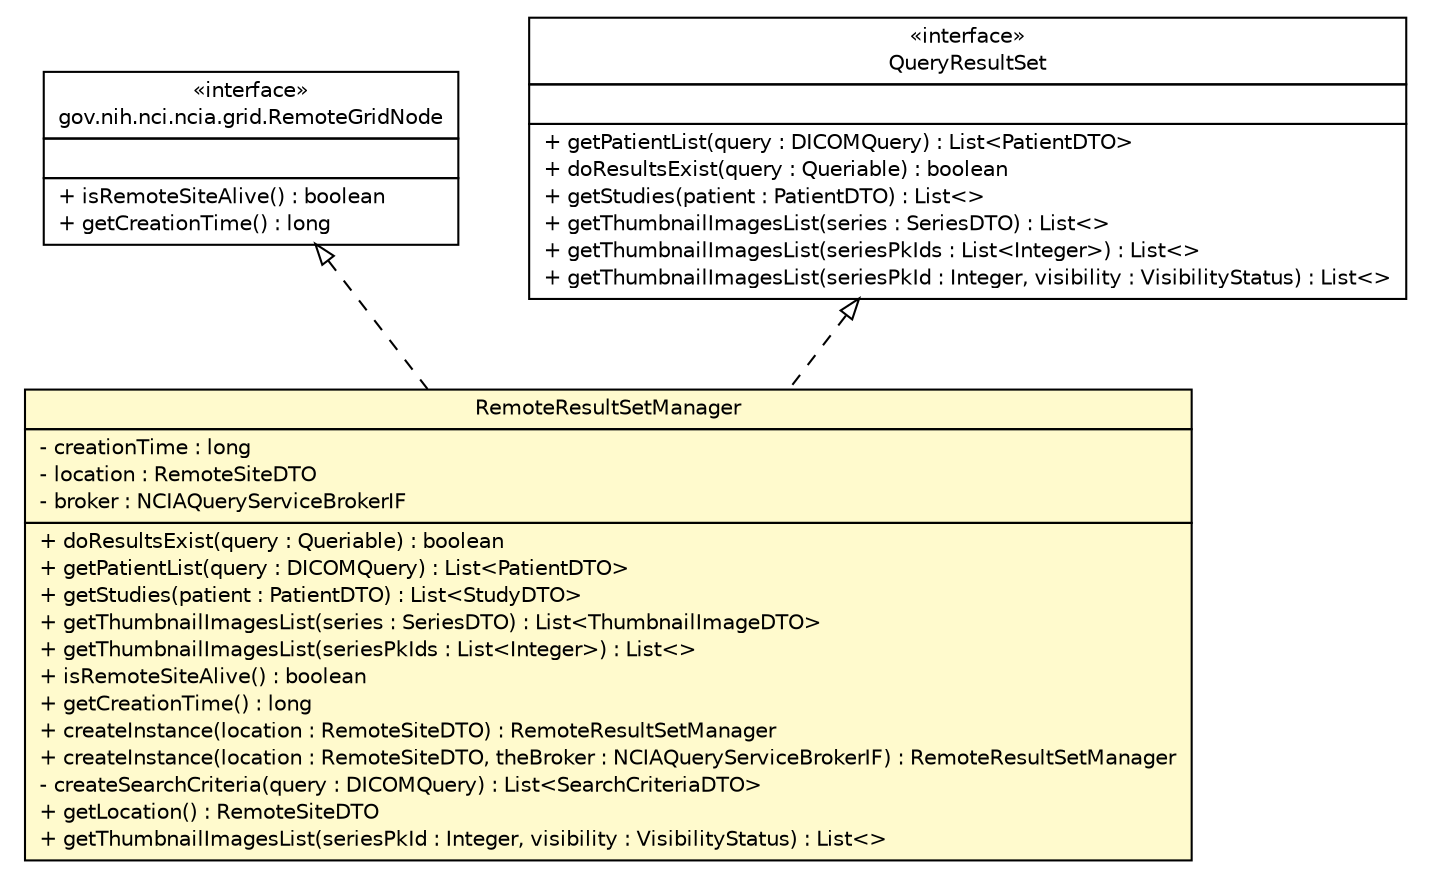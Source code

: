 #!/usr/local/bin/dot
#
# Class diagram 
# Generated by UmlGraph version 4.8 (http://www.spinellis.gr/sw/umlgraph)
#

digraph G {
	edge [fontname="Helvetica",fontsize=10,labelfontname="Helvetica",labelfontsize=10];
	node [fontname="Helvetica",fontsize=10,shape=plaintext];
	// gov.nih.nci.ncia.grid.RemoteGridNode
	c53387 [label=<<table border="0" cellborder="1" cellspacing="0" cellpadding="2" port="p" href="../grid/RemoteGridNode.html">
		<tr><td><table border="0" cellspacing="0" cellpadding="1">
			<tr><td> &laquo;interface&raquo; </td></tr>
			<tr><td> gov.nih.nci.ncia.grid.RemoteGridNode </td></tr>
		</table></td></tr>
		<tr><td><table border="0" cellspacing="0" cellpadding="1">
			<tr><td align="left">  </td></tr>
		</table></td></tr>
		<tr><td><table border="0" cellspacing="0" cellpadding="1">
			<tr><td align="left"> + isRemoteSiteAlive() : boolean </td></tr>
			<tr><td align="left"> + getCreationTime() : long </td></tr>
		</table></td></tr>
		</table>>, fontname="Helvetica", fontcolor="black", fontsize=10.0];
	// gov.nih.nci.ncia.resultset.QueryResultSet
	c53472 [label=<<table border="0" cellborder="1" cellspacing="0" cellpadding="2" port="p" href="./QueryResultSet.html">
		<tr><td><table border="0" cellspacing="0" cellpadding="1">
			<tr><td> &laquo;interface&raquo; </td></tr>
			<tr><td> QueryResultSet </td></tr>
		</table></td></tr>
		<tr><td><table border="0" cellspacing="0" cellpadding="1">
			<tr><td align="left">  </td></tr>
		</table></td></tr>
		<tr><td><table border="0" cellspacing="0" cellpadding="1">
			<tr><td align="left"> + getPatientList(query : DICOMQuery) : List&lt;PatientDTO&gt; </td></tr>
			<tr><td align="left"> + doResultsExist(query : Queriable) : boolean </td></tr>
			<tr><td align="left"> + getStudies(patient : PatientDTO) : List&lt;&gt; </td></tr>
			<tr><td align="left"> + getThumbnailImagesList(series : SeriesDTO) : List&lt;&gt; </td></tr>
			<tr><td align="left"> + getThumbnailImagesList(seriesPkIds : List&lt;Integer&gt;) : List&lt;&gt; </td></tr>
			<tr><td align="left"> + getThumbnailImagesList(seriesPkId : Integer, visibility : VisibilityStatus) : List&lt;&gt; </td></tr>
		</table></td></tr>
		</table>>, fontname="Helvetica", fontcolor="black", fontsize=10.0];
	// gov.nih.nci.ncia.resultset.RemoteResultSetManager
	c53474 [label=<<table border="0" cellborder="1" cellspacing="0" cellpadding="2" port="p" bgcolor="lemonChiffon" href="./RemoteResultSetManager.html">
		<tr><td><table border="0" cellspacing="0" cellpadding="1">
			<tr><td> RemoteResultSetManager </td></tr>
		</table></td></tr>
		<tr><td><table border="0" cellspacing="0" cellpadding="1">
			<tr><td align="left"> - creationTime : long </td></tr>
			<tr><td align="left"> - location : RemoteSiteDTO </td></tr>
			<tr><td align="left"> - broker : NCIAQueryServiceBrokerIF </td></tr>
		</table></td></tr>
		<tr><td><table border="0" cellspacing="0" cellpadding="1">
			<tr><td align="left"> + doResultsExist(query : Queriable) : boolean </td></tr>
			<tr><td align="left"> + getPatientList(query : DICOMQuery) : List&lt;PatientDTO&gt; </td></tr>
			<tr><td align="left"> + getStudies(patient : PatientDTO) : List&lt;StudyDTO&gt; </td></tr>
			<tr><td align="left"> + getThumbnailImagesList(series : SeriesDTO) : List&lt;ThumbnailImageDTO&gt; </td></tr>
			<tr><td align="left"> + getThumbnailImagesList(seriesPkIds : List&lt;Integer&gt;) : List&lt;&gt; </td></tr>
			<tr><td align="left"> + isRemoteSiteAlive() : boolean </td></tr>
			<tr><td align="left"> + getCreationTime() : long </td></tr>
			<tr><td align="left"> + createInstance(location : RemoteSiteDTO) : RemoteResultSetManager </td></tr>
			<tr><td align="left"> + createInstance(location : RemoteSiteDTO, theBroker : NCIAQueryServiceBrokerIF) : RemoteResultSetManager </td></tr>
			<tr><td align="left"> - createSearchCriteria(query : DICOMQuery) : List&lt;SearchCriteriaDTO&gt; </td></tr>
			<tr><td align="left"> + getLocation() : RemoteSiteDTO </td></tr>
			<tr><td align="left"> + getThumbnailImagesList(seriesPkId : Integer, visibility : VisibilityStatus) : List&lt;&gt; </td></tr>
		</table></td></tr>
		</table>>, fontname="Helvetica", fontcolor="black", fontsize=10.0];
	//gov.nih.nci.ncia.resultset.RemoteResultSetManager implements gov.nih.nci.ncia.resultset.QueryResultSet
	c53472:p -> c53474:p [dir=back,arrowtail=empty,style=dashed];
	//gov.nih.nci.ncia.resultset.RemoteResultSetManager implements gov.nih.nci.ncia.grid.RemoteGridNode
	c53387:p -> c53474:p [dir=back,arrowtail=empty,style=dashed];
}

